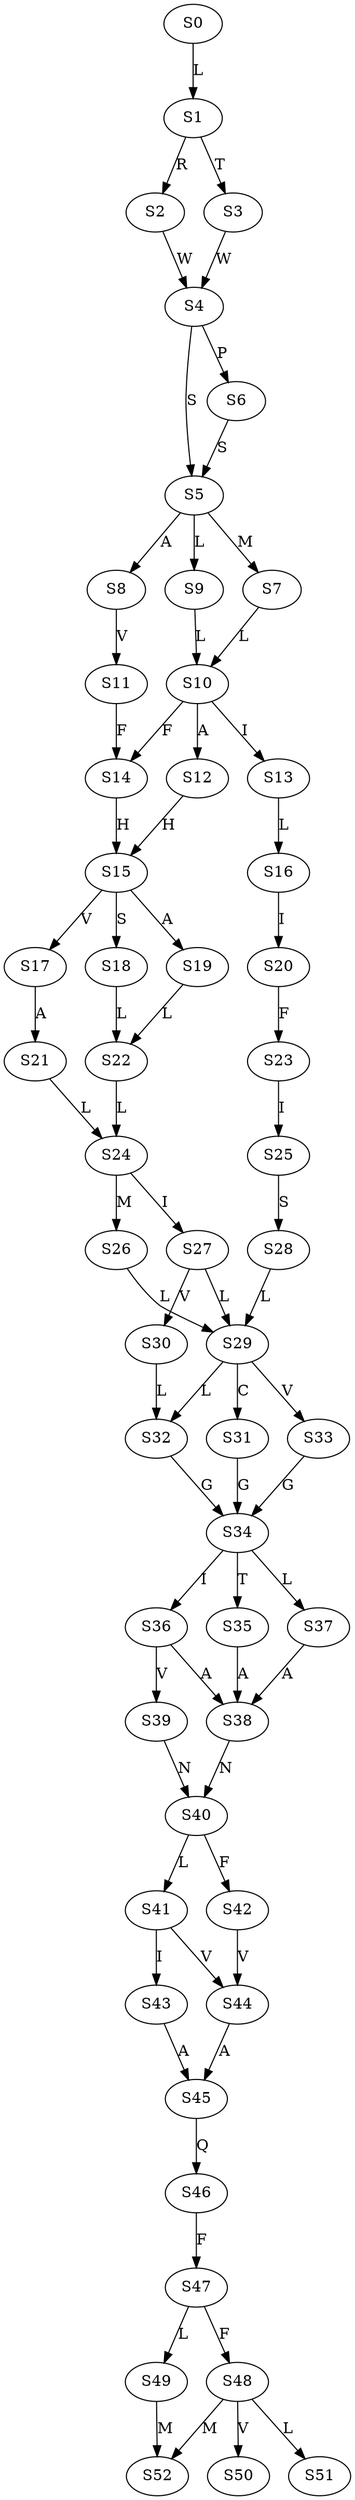 strict digraph  {
	S0 -> S1 [ label = L ];
	S1 -> S2 [ label = R ];
	S1 -> S3 [ label = T ];
	S2 -> S4 [ label = W ];
	S3 -> S4 [ label = W ];
	S4 -> S5 [ label = S ];
	S4 -> S6 [ label = P ];
	S5 -> S7 [ label = M ];
	S5 -> S8 [ label = A ];
	S5 -> S9 [ label = L ];
	S6 -> S5 [ label = S ];
	S7 -> S10 [ label = L ];
	S8 -> S11 [ label = V ];
	S9 -> S10 [ label = L ];
	S10 -> S12 [ label = A ];
	S10 -> S13 [ label = I ];
	S10 -> S14 [ label = F ];
	S11 -> S14 [ label = F ];
	S12 -> S15 [ label = H ];
	S13 -> S16 [ label = L ];
	S14 -> S15 [ label = H ];
	S15 -> S17 [ label = V ];
	S15 -> S18 [ label = S ];
	S15 -> S19 [ label = A ];
	S16 -> S20 [ label = I ];
	S17 -> S21 [ label = A ];
	S18 -> S22 [ label = L ];
	S19 -> S22 [ label = L ];
	S20 -> S23 [ label = F ];
	S21 -> S24 [ label = L ];
	S22 -> S24 [ label = L ];
	S23 -> S25 [ label = I ];
	S24 -> S26 [ label = M ];
	S24 -> S27 [ label = I ];
	S25 -> S28 [ label = S ];
	S26 -> S29 [ label = L ];
	S27 -> S29 [ label = L ];
	S27 -> S30 [ label = V ];
	S28 -> S29 [ label = L ];
	S29 -> S31 [ label = C ];
	S29 -> S32 [ label = L ];
	S29 -> S33 [ label = V ];
	S30 -> S32 [ label = L ];
	S31 -> S34 [ label = G ];
	S32 -> S34 [ label = G ];
	S33 -> S34 [ label = G ];
	S34 -> S35 [ label = T ];
	S34 -> S36 [ label = I ];
	S34 -> S37 [ label = L ];
	S35 -> S38 [ label = A ];
	S36 -> S38 [ label = A ];
	S36 -> S39 [ label = V ];
	S37 -> S38 [ label = A ];
	S38 -> S40 [ label = N ];
	S39 -> S40 [ label = N ];
	S40 -> S41 [ label = L ];
	S40 -> S42 [ label = F ];
	S41 -> S43 [ label = I ];
	S41 -> S44 [ label = V ];
	S42 -> S44 [ label = V ];
	S43 -> S45 [ label = A ];
	S44 -> S45 [ label = A ];
	S45 -> S46 [ label = Q ];
	S46 -> S47 [ label = F ];
	S47 -> S48 [ label = F ];
	S47 -> S49 [ label = L ];
	S48 -> S50 [ label = V ];
	S48 -> S51 [ label = L ];
	S48 -> S52 [ label = M ];
	S49 -> S52 [ label = M ];
}
